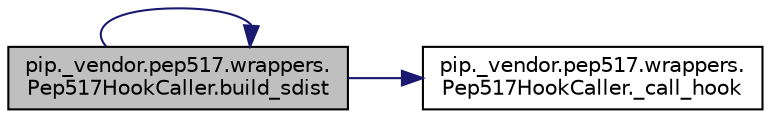 digraph "pip._vendor.pep517.wrappers.Pep517HookCaller.build_sdist"
{
 // LATEX_PDF_SIZE
  edge [fontname="Helvetica",fontsize="10",labelfontname="Helvetica",labelfontsize="10"];
  node [fontname="Helvetica",fontsize="10",shape=record];
  rankdir="LR";
  Node1 [label="pip._vendor.pep517.wrappers.\lPep517HookCaller.build_sdist",height=0.2,width=0.4,color="black", fillcolor="grey75", style="filled", fontcolor="black",tooltip=" "];
  Node1 -> Node2 [color="midnightblue",fontsize="10",style="solid",fontname="Helvetica"];
  Node2 [label="pip._vendor.pep517.wrappers.\lPep517HookCaller._call_hook",height=0.2,width=0.4,color="black", fillcolor="white", style="filled",URL="$d4/dfc/classpip_1_1__vendor_1_1pep517_1_1wrappers_1_1_pep517_hook_caller.html#ae120a939084031cd8fa476af29b1f7c9",tooltip=" "];
  Node1 -> Node1 [color="midnightblue",fontsize="10",style="solid",fontname="Helvetica"];
}
